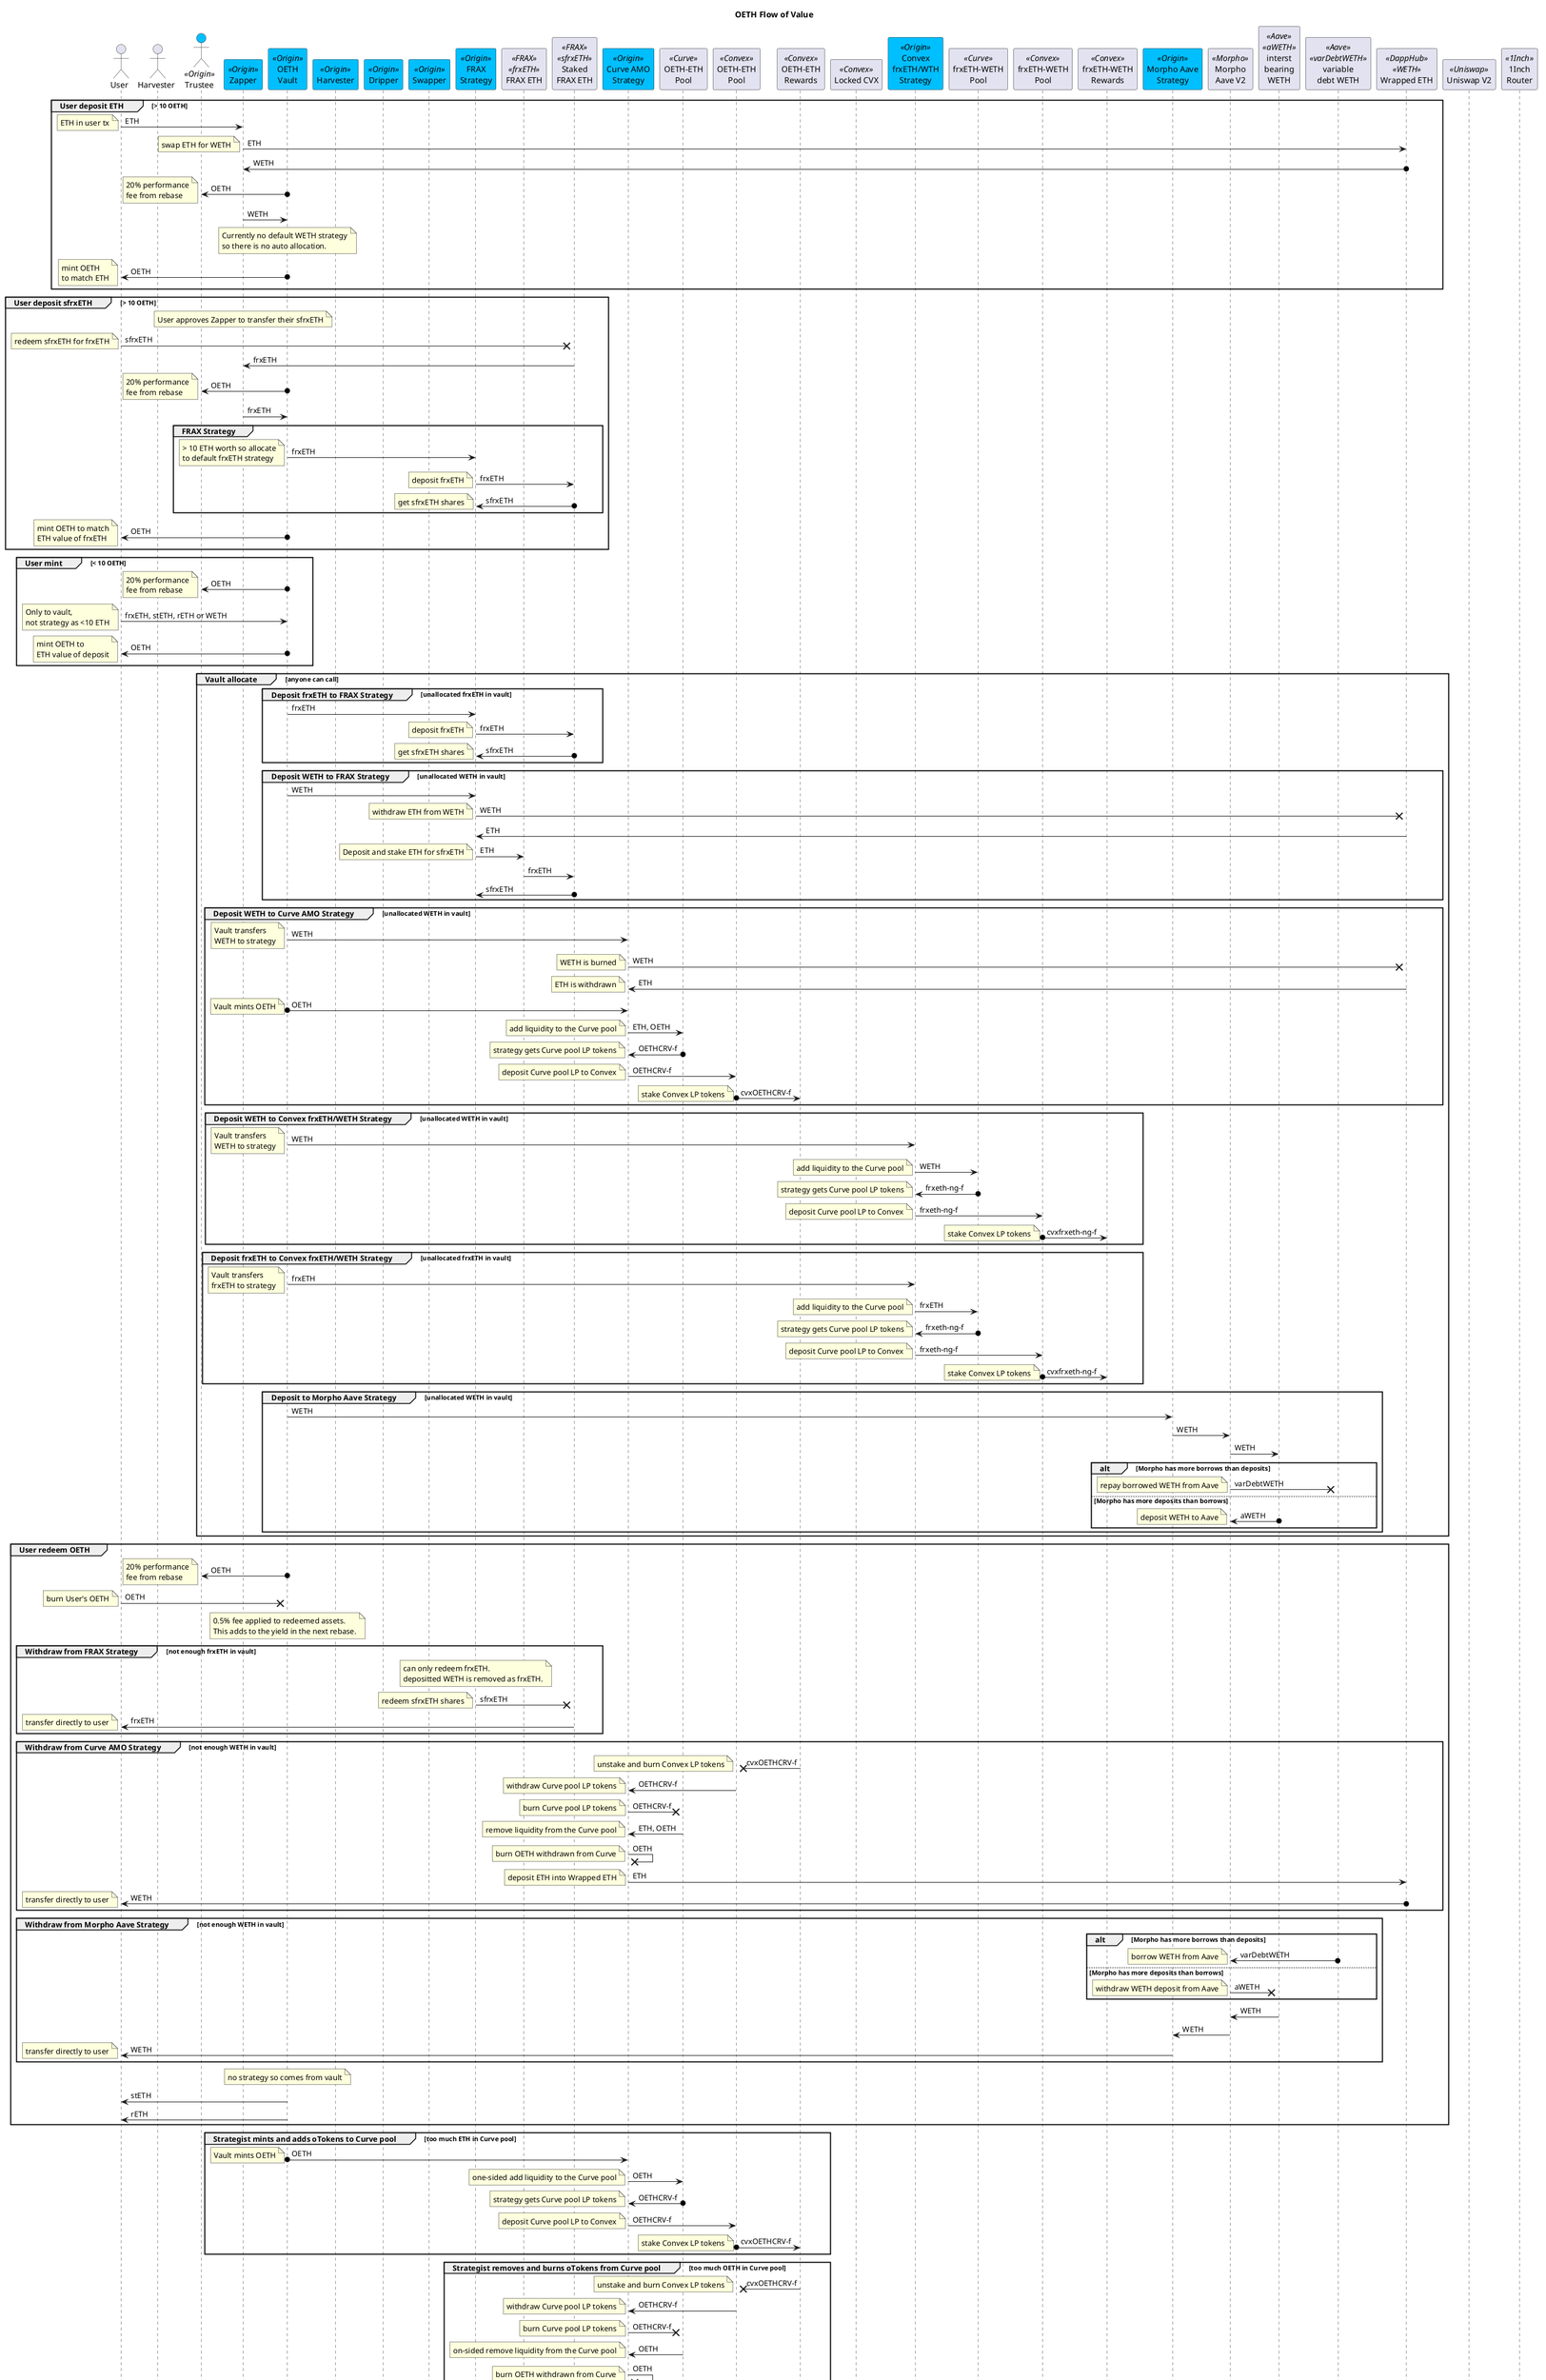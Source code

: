 @startuml

title "OETH Flow of Value"

actor "User" as user
actor "Harvester" as harvUser
actor "Trustee" as trust <<Origin>> #DeepSkyBlue
participant "Zapper" as zap <<Origin>> #DeepSkyBlue
participant "OETH\nVault" as vault <<Origin>> #DeepSkyBlue
participant "Harvester" as harv <<Origin>> #DeepSkyBlue
participant "Dripper" as drip <<Origin>> #DeepSkyBlue
participant "Swapper" as swapper <<Origin>> #DeepSkyBlue

participant "FRAX\nStrategy" as frxStrat <<Origin>> #DeepSkyBlue
participant "FRAX ETH" as frxETH <<FRAX>><<frxETH>>
participant "Staked\nFRAX ETH" as sfrxETH <<FRAX>><<sfrxETH>>

participant "Curve AMO\nStrategy" as crvStrat <<Origin>> #DeepSkyBlue
participant "OETH-ETH\nPool" as oethCrv <<Curve>>
participant "OETH-ETH\nPool" as oethCvx <<Convex>>
participant "OETH-ETH\nRewards" as cvxRewards <<Convex>>
participant "Locked CVX" as icvx <<Convex>>

participant "Convex\nfrxETH/WTH\nStrategy" as cvxFrxStrat <<Origin>> #DeepSkyBlue
participant "frxETH-WETH\nPool" as frxCrv <<Curve>>
participant "frxETH-WETH\nPool" as frxCvx <<Convex>>
participant "frxETH-WETH\nRewards" as cvxFrxRewards <<Convex>>

participant "Morpho Aave\nStrategy" as morphAaveStrat <<Origin>> #DeepSkyBlue
participant "Morpho\nAave V2" as morpho <<Morpho>>
participant "interst\nbearing\nWETH" as aweth <<Aave>><<aWETH>>
participant "variable\ndebt WETH" as vdweth <<Aave>><<varDebtWETH>>

participant "Wrapped ETH" as weth <<DappHub>><<WETH>>

participant "Uniswap V2" as uni <<Uniswap>>
participant "1Inch\nRouter" as 1r <<1Inch>>

' Deposit ETH via Zapper
group User deposit ETH [> 10 OETH]
user -> zap : ETH
note left : ETH in user tx

zap -> weth : ETH
note left : swap ETH for WETH
weth o-> zap : WETH

vault o-> trust : OETH
note left : 20% performance\nfee from rebase

zap -> vault : WETH

note over vault : Currently no default WETH strategy\nso there is no auto allocation.

vault o-> user : OETH
note left : mint OETH\nto match ETH
end

' Deposit sfrxETH via Zapper
group User deposit sfrxETH [> 10 OETH]
note over zap : User approves Zapper to transfer their sfrxETH

user -x sfrxETH : sfrxETH
note left : redeem sfrxETH for frxETH
sfrxETH -> zap : frxETH

vault o-> trust : OETH
note left : 20% performance\nfee from rebase

zap -> vault : frxETH

group FRAX Strategy
vault -> frxStrat : frxETH
note left: > 10 ETH worth so allocate\nto default frxETH strategy
frxStrat -> sfrxETH : frxETH
note left : deposit frxETH
sfrxETH o-> frxStrat : sfrxETH
note left : get sfrxETH shares
end 

vault o-> user : OETH
note left : mint OETH to match\nETH value of frxETH
end


' Mint
group User mint [< 10 OETH]
vault o-> trust : OETH
note left : 20% performance\nfee from rebase

user -> vault : frxETH, stETH, rETH or WETH
note left: Only to vault,\nnot strategy as <10 ETH
vault o-> user : OETH
note left : mint OETH to\nETH value of deposit
end

' Allocate
group Vault allocate [anyone can call]

' FRAX Strategy for frxETH
group Deposit frxETH to FRAX Strategy [unallocated frxETH in vault]
vault -> frxStrat : frxETH
frxStrat -> sfrxETH : frxETH
note left : deposit frxETH
sfrxETH o-> frxStrat : sfrxETH
note left : get sfrxETH shares
end

' FRAX Strategy for WETH
group Deposit WETH to FRAX Strategy [unallocated WETH in vault]
vault -> frxStrat : WETH
frxStrat -x weth : WETH
note left : withdraw ETH from WETH
weth -> frxStrat : ETH
frxStrat -> frxETH : ETH
note left : Deposit and stake ETH for sfrxETH
frxETH -> sfrxETH : frxETH
sfrxETH o-> frxStrat : sfrxETH
end

' Curve AMO Strategy
group Deposit WETH to Curve AMO Strategy [unallocated WETH in vault]
vault -> crvStrat : WETH
note left : Vault transfers\nWETH to strategy
crvStrat -x weth : WETH
note left : WETH is burned
weth -> crvStrat : ETH
note left : ETH is withdrawn

vault o-> crvStrat : OETH
note left : Vault mints OETH
crvStrat -> oethCrv : ETH, OETH
note left : add liquidity to the Curve pool
oethCrv o-> crvStrat : OETHCRV-f
note left: strategy gets Curve pool LP tokens

crvStrat -> oethCvx : OETHCRV-f
note left : deposit Curve pool LP to Convex
oethCvx o-> cvxRewards : cvxOETHCRV-f
note left : stake Convex LP tokens
end

' Convex strategy for the Curve frxETH/WETH pool
group Deposit WETH to Convex frxETH/WETH Strategy [unallocated WETH in vault]
vault -> cvxFrxStrat : WETH
note left : Vault transfers\nWETH to strategy
cvxFrxStrat -> frxCrv : WETH
note left : add liquidity to the Curve pool
frxCrv o-> cvxFrxStrat : frxeth-ng-f
note left: strategy gets Curve pool LP tokens

cvxFrxStrat -> frxCvx : frxeth-ng-f
note left : deposit Curve pool LP to Convex
frxCvx o-> cvxFrxRewards : cvxfrxeth-ng-f
note left : stake Convex LP tokens
end

' Convex strategy for the Curve frxETH/WETH pool
group Deposit frxETH to Convex frxETH/WETH Strategy [unallocated frxETH in vault]
vault -> cvxFrxStrat : frxETH
note left : Vault transfers\nfrxETH to strategy
cvxFrxStrat -> frxCrv : frxETH
note left : add liquidity to the Curve pool
frxCrv o-> cvxFrxStrat : frxeth-ng-f
note left: strategy gets Curve pool LP tokens

cvxFrxStrat -> frxCvx : frxeth-ng-f
note left : deposit Curve pool LP to Convex
frxCvx o-> cvxFrxRewards : cvxfrxeth-ng-f
note left : stake Convex LP tokens
end

' Morpho Aave Strategy
group Deposit to Morpho Aave Strategy [unallocated WETH in vault]
vault -> morphAaveStrat : WETH
morphAaveStrat -> morpho : WETH
morpho -> aweth : WETH

alt Morpho has more borrows than deposits
morpho -x vdweth : varDebtWETH
note left : repay borrowed WETH from Aave
else Morpho has more deposits than borrows
aweth o-> morpho  : aWETH
note left : deposit WETH to Aave
end
end

end

' Redeem
group User redeem OETH
vault o-> trust : OETH
note left : 20% performance\nfee from rebase

user -x vault : OETH
note left : burn User's OETH

note over vault : 0.5% fee applied to redeemed assets.\nThis adds to the yield in the next rebase.

' FRAX Strategy
group Withdraw from FRAX Strategy [not enough frxETH in vault]
note over frxStrat
can only redeem frxETH.
depositted WETH is removed as frxETH.
end note
frxStrat -x sfrxETH : sfrxETH
note left : redeem sfrxETH shares
sfrxETH -> user : frxETH
note left : transfer directly to user
' sfrxETH -> vault : frxETH
' note left : transfer to vault
end

' Curve AMO Strategy
group Withdraw from Curve AMO Strategy [not enough WETH in vault]
cvxRewards -x oethCvx : cvxOETHCRV-f
note left : unstake and burn Convex LP tokens
oethCvx -> crvStrat : OETHCRV-f
note left : withdraw Curve pool LP tokens

crvStrat -x oethCrv : OETHCRV-f
note left : burn Curve pool LP tokens
oethCrv -> crvStrat : ETH, OETH
note left : remove liquidity from the Curve pool

crvStrat -x crvStrat : OETH
note left : burn OETH withdrawn from Curve

crvStrat -> weth : ETH
note left : deposit ETH into Wrapped ETH
weth o-> user : WETH
note left : transfer directly to user
' weth o-> vault : WETH
' note left : transfer to vault
end

' Morpho Aave Strategy
group Withdraw from Morpho Aave Strategy [not enough WETH in vault]
alt Morpho has more borrows than deposits
vdweth o-> morpho : varDebtWETH
note left : borrow WETH from Aave
else Morpho has more deposits than borrows
morpho -x aweth : aWETH
note left : withdraw WETH deposit from Aave
end
aweth -> morpho : WETH
morpho -> morphAaveStrat : WETH
' morphAaveStrat -> vault : WETH
morphAaveStrat -> user : WETH
note left : transfer directly to user
end

note over vault : no strategy so comes from vault
vault -> user : stETH
vault -> user : rETH
end

' Curve AMO Strategy - mint and add oTokens
group Strategist mints and adds oTokens to Curve pool [too much ETH in Curve pool]
vault o-> crvStrat : OETH
note left : Vault mints OETH
crvStrat -> oethCrv : OETH
note left : one-sided add liquidity to the Curve pool
oethCrv o-> crvStrat : OETHCRV-f
note left: strategy gets Curve pool LP tokens

crvStrat -> oethCvx : OETHCRV-f
note left : deposit Curve pool LP to Convex
oethCvx o-> cvxRewards : cvxOETHCRV-f
note left : stake Convex LP tokens
end


' Curve AMO Strategy - remove and burn OETH
group Strategist removes and burns oTokens from Curve pool [too much OETH in Curve pool]
cvxRewards -x oethCvx : cvxOETHCRV-f
note left : unstake and burn Convex LP tokens
oethCvx -> crvStrat : OETHCRV-f
note left : withdraw Curve pool LP tokens

crvStrat -x oethCrv : OETHCRV-f
note left : burn Curve pool LP tokens
oethCrv -> crvStrat : OETH
note left : on-sided remove liquidity from the Curve pool

crvStrat -x crvStrat : OETH
note left : burn OETH withdrawn from Curve
end

' Curve AMO Strategy - remove ETH
group Strategist removes ETH from Curve pool [too much ETH in Curve pool]
cvxRewards -x oethCvx : cvxOETHCRV-f
note left : unstake and burn Convex LP tokens
oethCvx -> crvStrat : OETHCRV-f
note left : withdraw Curve pool LP tokens

crvStrat -x oethCrv : OETHCRV-f
note left : burn Curve pool LP tokens
oethCrv -> crvStrat : ETH
note left : on-sided remove liquidity from the Curve pool

crvStrat -> weth : ETH
note left : deposit ETH into Wrapped ETH
weth o-> vault : WETH
note left : transfer to vault
end

' Harvest and Swap
group Harvest and Swap [can be called by anyone]

cvxRewards -> harv : CVX & CRV
note left : collect Convex rewards

harv -> uni : CVX
note left : swap CVX for ETH
uni -> harv : WETH
harv -> drip : WETH
note left : 99% of WETH to Dripper
harv -> harvUser : WETH
note left : 1% of WETH\nto Harvest caller

harv -> uni : CRV
note left : swap CRV for ETH
uni -> harv : WETH
harv -> drip : WETH
note left : 99% of WETH to Dripper
harv -> harvUser : WETH
note left : 1% of WETH\nto Harvest caller
end

' Collect and Rebase
group Collect and Rebase [can be called by anyone]

drip -> vault : WETH
note left : stream WETH to vault

vault o-> trust : OETH
note left : 20% performance\nfee from rebase
end

group Trustee buys and locks CVX for voting power

trust -> uni : OETH
note left : swap for CVX using Uniswap
uni -> trust : CVX

trust -> icvx : CVX
note left : lock CVX for delegated voting power
icvx -> trust : vlCVX

end

' Swap vault collateral assets
group Trustee swaps collateral assets [WETH for rETH]
vault -> swapper : WETH
note left : swap WETH for rETH
swapper -> 1r : WETH
1r -> vault : rETH
end

@enduml
